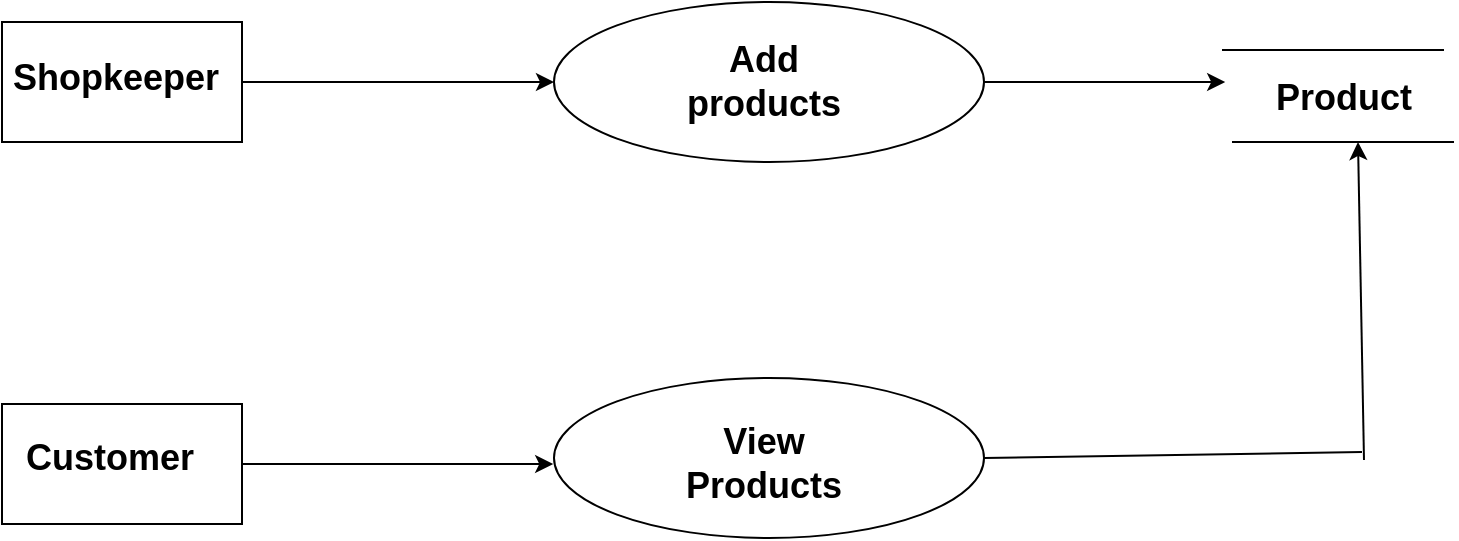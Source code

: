 <mxfile version="20.2.4" type="device"><diagram id="OuN9ZaSsmunOm6RNjwdk" name="Page-1"><mxGraphModel dx="1038" dy="579" grid="0" gridSize="10" guides="1" tooltips="1" connect="1" arrows="1" fold="1" page="1" pageScale="1" pageWidth="850" pageHeight="1100" math="0" shadow="0"><root><mxCell id="0"/><mxCell id="1" parent="0"/><mxCell id="VNuNsLODBrSGu9QXIy0B-10" style="edgeStyle=orthogonalEdgeStyle;rounded=0;orthogonalLoop=1;jettySize=auto;html=1;exitX=1;exitY=0.5;exitDx=0;exitDy=0;entryX=0;entryY=0.5;entryDx=0;entryDy=0;" parent="1" source="VNuNsLODBrSGu9QXIy0B-1" target="VNuNsLODBrSGu9QXIy0B-2" edge="1"><mxGeometry relative="1" as="geometry"/></mxCell><mxCell id="VNuNsLODBrSGu9QXIy0B-1" value="" style="rounded=0;whiteSpace=wrap;html=1;" parent="1" vertex="1"><mxGeometry x="52" y="97" width="120" height="60" as="geometry"/></mxCell><mxCell id="VNuNsLODBrSGu9QXIy0B-11" style="edgeStyle=orthogonalEdgeStyle;rounded=0;orthogonalLoop=1;jettySize=auto;html=1;exitX=1;exitY=0.5;exitDx=0;exitDy=0;" parent="1" source="VNuNsLODBrSGu9QXIy0B-2" edge="1"><mxGeometry relative="1" as="geometry"><mxPoint x="663.6" y="127" as="targetPoint"/></mxGeometry></mxCell><mxCell id="VNuNsLODBrSGu9QXIy0B-2" value="" style="ellipse;whiteSpace=wrap;html=1;" parent="1" vertex="1"><mxGeometry x="328" y="87" width="215" height="80" as="geometry"/></mxCell><mxCell id="VNuNsLODBrSGu9QXIy0B-3" value="" style="endArrow=none;html=1;rounded=0;" parent="1" edge="1"><mxGeometry width="50" height="50" relative="1" as="geometry"><mxPoint x="773" y="111" as="sourcePoint"/><mxPoint x="662" y="111" as="targetPoint"/></mxGeometry></mxCell><mxCell id="VNuNsLODBrSGu9QXIy0B-4" value="" style="endArrow=none;html=1;rounded=0;" parent="1" edge="1"><mxGeometry width="50" height="50" relative="1" as="geometry"><mxPoint x="778" y="157" as="sourcePoint"/><mxPoint x="667" y="157" as="targetPoint"/></mxGeometry></mxCell><mxCell id="SdDTZAI1UHNd763vphcU-13" style="edgeStyle=orthogonalEdgeStyle;rounded=0;orthogonalLoop=1;jettySize=auto;html=1;exitX=1;exitY=0.5;exitDx=0;exitDy=0;fontSize=18;" parent="1" source="VNuNsLODBrSGu9QXIy0B-6" edge="1"><mxGeometry relative="1" as="geometry"><mxPoint x="327.6" y="318" as="targetPoint"/></mxGeometry></mxCell><mxCell id="VNuNsLODBrSGu9QXIy0B-6" value="" style="rounded=0;whiteSpace=wrap;html=1;" parent="1" vertex="1"><mxGeometry x="52" y="288" width="120" height="60" as="geometry"/></mxCell><mxCell id="VNuNsLODBrSGu9QXIy0B-8" value="" style="ellipse;whiteSpace=wrap;html=1;" parent="1" vertex="1"><mxGeometry x="328" y="275" width="215" height="80" as="geometry"/></mxCell><mxCell id="VNuNsLODBrSGu9QXIy0B-12" value="&lt;font style=&quot;font-size: 18px;&quot;&gt;&lt;b&gt;Product&lt;/b&gt;&lt;/font&gt;" style="text;html=1;strokeColor=none;fillColor=none;align=center;verticalAlign=middle;whiteSpace=wrap;rounded=0;" parent="1" vertex="1"><mxGeometry x="693" y="120" width="60" height="30" as="geometry"/></mxCell><mxCell id="VNuNsLODBrSGu9QXIy0B-13" value="&lt;b&gt;Add products&lt;/b&gt;" style="text;html=1;strokeColor=none;fillColor=none;align=center;verticalAlign=middle;whiteSpace=wrap;rounded=0;fontSize=18;" parent="1" vertex="1"><mxGeometry x="403" y="112" width="60" height="30" as="geometry"/></mxCell><mxCell id="SdDTZAI1UHNd763vphcU-1" value="&lt;font style=&quot;font-size: 18px;&quot;&gt;&lt;b&gt;Shopkeeper&lt;/b&gt;&lt;/font&gt;" style="text;html=1;strokeColor=none;fillColor=none;align=center;verticalAlign=middle;whiteSpace=wrap;rounded=0;" parent="1" vertex="1"><mxGeometry x="79" y="110" width="60" height="30" as="geometry"/></mxCell><mxCell id="SdDTZAI1UHNd763vphcU-5" value="Customer" style="text;html=1;strokeColor=none;fillColor=none;align=center;verticalAlign=middle;whiteSpace=wrap;rounded=0;fontSize=18;fontStyle=1" parent="1" vertex="1"><mxGeometry x="76" y="300" width="60" height="30" as="geometry"/></mxCell><mxCell id="SdDTZAI1UHNd763vphcU-7" value="View Products" style="text;html=1;strokeColor=none;fillColor=none;align=center;verticalAlign=middle;whiteSpace=wrap;rounded=0;fontSize=18;fontStyle=1" parent="1" vertex="1"><mxGeometry x="403" y="303" width="60" height="30" as="geometry"/></mxCell><mxCell id="SdDTZAI1UHNd763vphcU-10" value="" style="endArrow=none;html=1;rounded=0;fontSize=18;entryX=1;entryY=0.5;entryDx=0;entryDy=0;" parent="1" target="VNuNsLODBrSGu9QXIy0B-8" edge="1"><mxGeometry width="50" height="50" relative="1" as="geometry"><mxPoint x="732" y="312" as="sourcePoint"/><mxPoint x="450" y="248" as="targetPoint"/></mxGeometry></mxCell><mxCell id="SdDTZAI1UHNd763vphcU-12" value="" style="endArrow=classic;html=1;rounded=0;fontSize=18;" parent="1" edge="1"><mxGeometry width="50" height="50" relative="1" as="geometry"><mxPoint x="733" y="316" as="sourcePoint"/><mxPoint x="730" y="157" as="targetPoint"/></mxGeometry></mxCell></root></mxGraphModel></diagram></mxfile>
